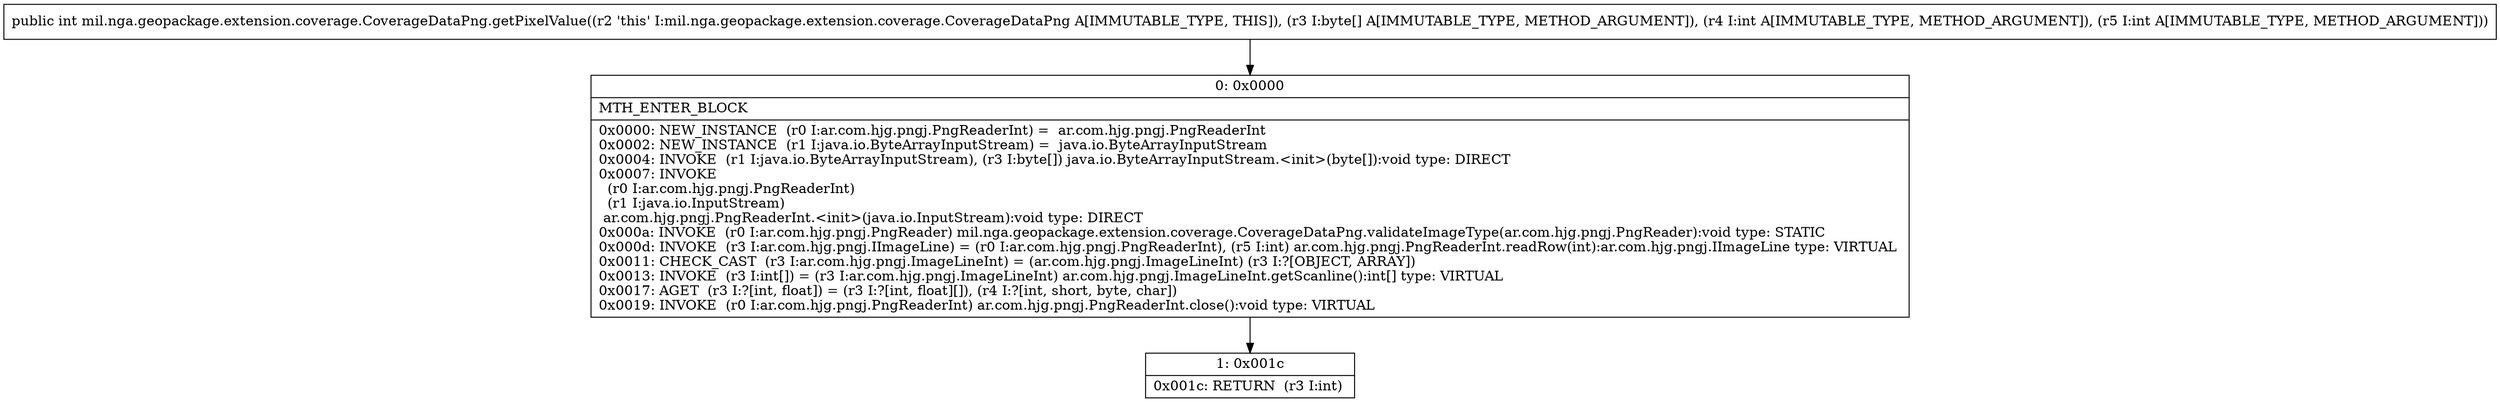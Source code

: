 digraph "CFG formil.nga.geopackage.extension.coverage.CoverageDataPng.getPixelValue([BII)I" {
Node_0 [shape=record,label="{0\:\ 0x0000|MTH_ENTER_BLOCK\l|0x0000: NEW_INSTANCE  (r0 I:ar.com.hjg.pngj.PngReaderInt) =  ar.com.hjg.pngj.PngReaderInt \l0x0002: NEW_INSTANCE  (r1 I:java.io.ByteArrayInputStream) =  java.io.ByteArrayInputStream \l0x0004: INVOKE  (r1 I:java.io.ByteArrayInputStream), (r3 I:byte[]) java.io.ByteArrayInputStream.\<init\>(byte[]):void type: DIRECT \l0x0007: INVOKE  \l  (r0 I:ar.com.hjg.pngj.PngReaderInt)\l  (r1 I:java.io.InputStream)\l ar.com.hjg.pngj.PngReaderInt.\<init\>(java.io.InputStream):void type: DIRECT \l0x000a: INVOKE  (r0 I:ar.com.hjg.pngj.PngReader) mil.nga.geopackage.extension.coverage.CoverageDataPng.validateImageType(ar.com.hjg.pngj.PngReader):void type: STATIC \l0x000d: INVOKE  (r3 I:ar.com.hjg.pngj.IImageLine) = (r0 I:ar.com.hjg.pngj.PngReaderInt), (r5 I:int) ar.com.hjg.pngj.PngReaderInt.readRow(int):ar.com.hjg.pngj.IImageLine type: VIRTUAL \l0x0011: CHECK_CAST  (r3 I:ar.com.hjg.pngj.ImageLineInt) = (ar.com.hjg.pngj.ImageLineInt) (r3 I:?[OBJECT, ARRAY]) \l0x0013: INVOKE  (r3 I:int[]) = (r3 I:ar.com.hjg.pngj.ImageLineInt) ar.com.hjg.pngj.ImageLineInt.getScanline():int[] type: VIRTUAL \l0x0017: AGET  (r3 I:?[int, float]) = (r3 I:?[int, float][]), (r4 I:?[int, short, byte, char]) \l0x0019: INVOKE  (r0 I:ar.com.hjg.pngj.PngReaderInt) ar.com.hjg.pngj.PngReaderInt.close():void type: VIRTUAL \l}"];
Node_1 [shape=record,label="{1\:\ 0x001c|0x001c: RETURN  (r3 I:int) \l}"];
MethodNode[shape=record,label="{public int mil.nga.geopackage.extension.coverage.CoverageDataPng.getPixelValue((r2 'this' I:mil.nga.geopackage.extension.coverage.CoverageDataPng A[IMMUTABLE_TYPE, THIS]), (r3 I:byte[] A[IMMUTABLE_TYPE, METHOD_ARGUMENT]), (r4 I:int A[IMMUTABLE_TYPE, METHOD_ARGUMENT]), (r5 I:int A[IMMUTABLE_TYPE, METHOD_ARGUMENT])) }"];
MethodNode -> Node_0;
Node_0 -> Node_1;
}

